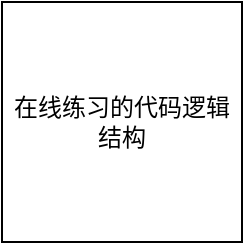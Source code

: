 <mxfile version="14.2.2" type="github">
  <diagram id="dF_qkSadvA-WX4MBEM9q" name="Page-1">
    <mxGraphModel dx="1401" dy="754" grid="1" gridSize="10" guides="1" tooltips="1" connect="1" arrows="1" fold="1" page="1" pageScale="1" pageWidth="827" pageHeight="1169" math="0" shadow="0">
      <root>
        <mxCell id="0" />
        <mxCell id="1" parent="0" />
        <mxCell id="G4-1y-KEtFYx3KAaQVzG-1" value="在线练习的代码逻辑结构&lt;br&gt;" style="whiteSpace=wrap;html=1;aspect=fixed;" vertex="1" parent="1">
          <mxGeometry x="310" y="80" width="120" height="120" as="geometry" />
        </mxCell>
      </root>
    </mxGraphModel>
  </diagram>
</mxfile>
